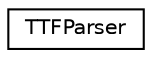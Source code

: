 digraph "Graphical Class Hierarchy"
{
 // LATEX_PDF_SIZE
  edge [fontname="Helvetica",fontsize="10",labelfontname="Helvetica",labelfontsize="10"];
  node [fontname="Helvetica",fontsize="10",shape=record];
  rankdir="LR";
  Node0 [label="TTFParser",height=0.2,width=0.4,color="black", fillcolor="white", style="filled",URL="$class_t_t_f_parser.html",tooltip=" "];
}
